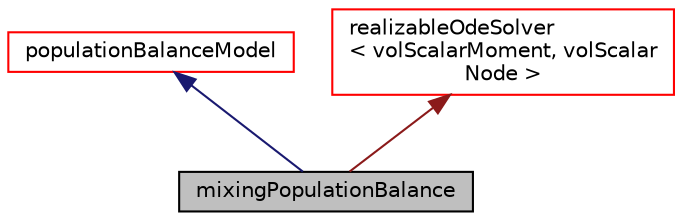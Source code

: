 digraph "mixingPopulationBalance"
{
  bgcolor="transparent";
  edge [fontname="Helvetica",fontsize="10",labelfontname="Helvetica",labelfontsize="10"];
  node [fontname="Helvetica",fontsize="10",shape=record];
  Node5 [label="mixingPopulationBalance",height=0.2,width=0.4,color="black", fillcolor="grey75", style="filled", fontcolor="black"];
  Node6 -> Node5 [dir="back",color="midnightblue",fontsize="10",style="solid",fontname="Helvetica"];
  Node6 [label="populationBalanceModel",height=0.2,width=0.4,color="red",URL="$a02076.html",tooltip="Abstract class for the run-time selection of the population balance model. "];
  Node8 -> Node5 [dir="back",color="firebrick4",fontsize="10",style="solid",fontname="Helvetica"];
  Node8 [label="realizableOdeSolver\l\< volScalarMoment, volScalar\lNode \>",height=0.2,width=0.4,color="red",URL="$a02256.html"];
}
